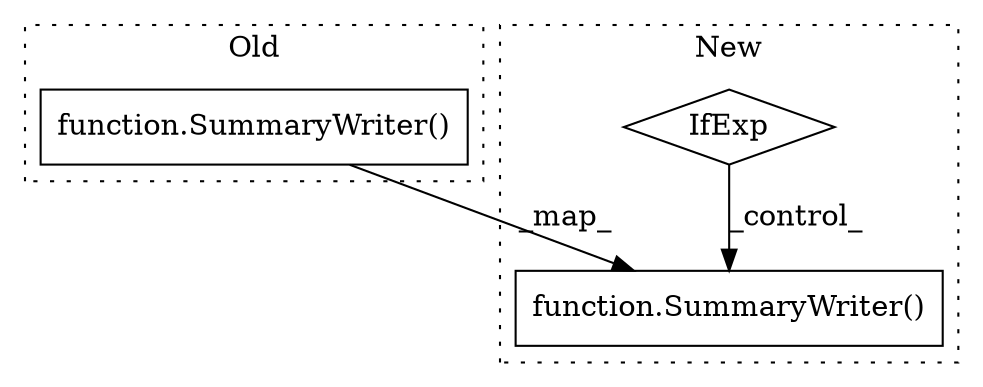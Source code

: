digraph G {
subgraph cluster0 {
1 [label="function.SummaryWriter()" a="75" s="7864" l="47" shape="box"];
label = "Old";
style="dotted";
}
subgraph cluster1 {
2 [label="function.SummaryWriter()" a="75" s="7899" l="47" shape="box"];
3 [label="IfExp" a="51" s="7946,7958" l="4,6" shape="diamond"];
label = "New";
style="dotted";
}
1 -> 2 [label="_map_"];
3 -> 2 [label="_control_"];
}